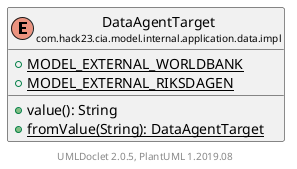 @startuml
    set namespaceSeparator none
    hide empty fields
    hide empty methods

    enum "<size:14>DataAgentTarget\n<size:10>com.hack23.cia.model.internal.application.data.impl" as com.hack23.cia.model.internal.application.data.impl.DataAgentTarget [[DataAgentTarget.html]] {
        {static} +MODEL_EXTERNAL_WORLDBANK
        {static} +MODEL_EXTERNAL_RIKSDAGEN
        +value(): String
        {static} +fromValue(String): DataAgentTarget
    }

    center footer UMLDoclet 2.0.5, PlantUML 1.2019.08
@enduml
